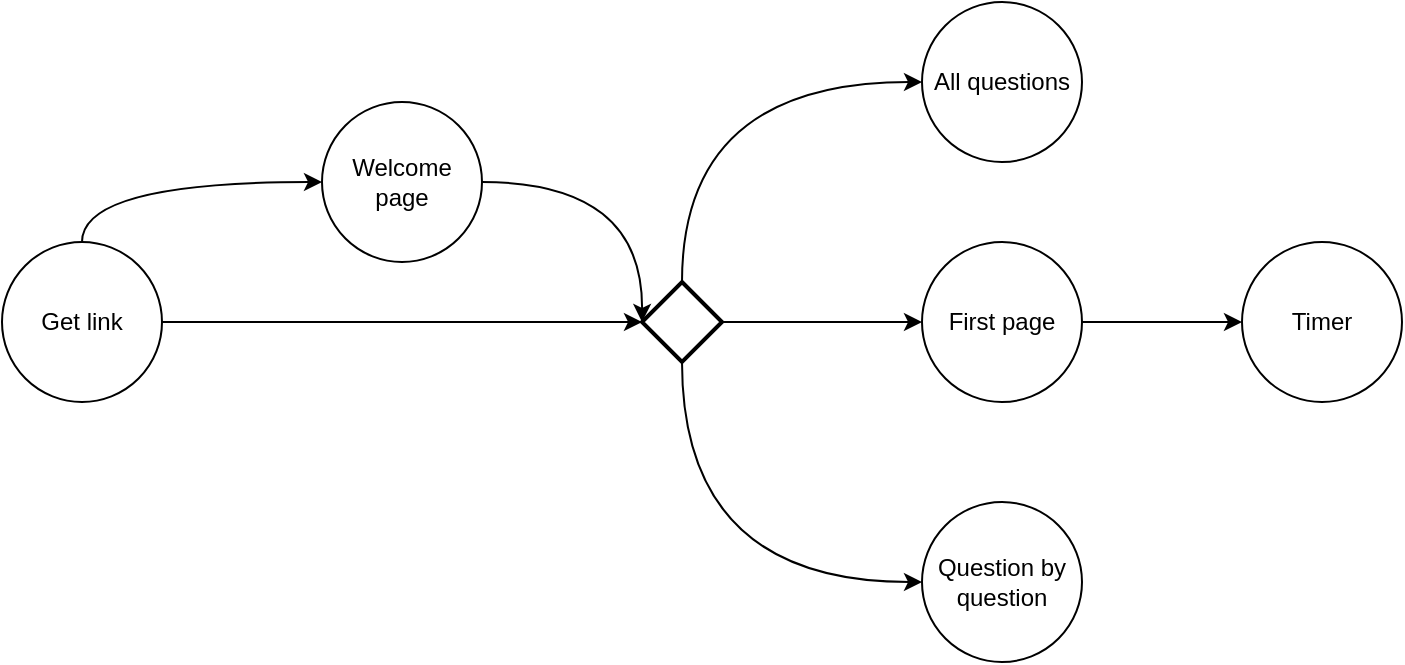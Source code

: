 <mxfile version="14.9.5" type="github">
  <diagram id="C5RBs43oDa-KdzZeNtuy" name="Page-1">
    <mxGraphModel dx="1260" dy="709" grid="1" gridSize="10" guides="1" tooltips="1" connect="1" arrows="1" fold="1" page="1" pageScale="1" pageWidth="827" pageHeight="1169" math="0" shadow="0">
      <root>
        <mxCell id="WIyWlLk6GJQsqaUBKTNV-0" />
        <mxCell id="WIyWlLk6GJQsqaUBKTNV-1" parent="WIyWlLk6GJQsqaUBKTNV-0" />
        <mxCell id="9WyxW3DMqvxe6kb_ES5O-13" value="" style="edgeStyle=orthogonalEdgeStyle;curved=1;orthogonalLoop=1;jettySize=auto;html=1;" edge="1" parent="WIyWlLk6GJQsqaUBKTNV-1" source="9WyxW3DMqvxe6kb_ES5O-1" target="9WyxW3DMqvxe6kb_ES5O-12">
          <mxGeometry relative="1" as="geometry">
            <Array as="points">
              <mxPoint x="50" y="220" />
            </Array>
          </mxGeometry>
        </mxCell>
        <mxCell id="9WyxW3DMqvxe6kb_ES5O-17" value="" style="edgeStyle=orthogonalEdgeStyle;curved=1;orthogonalLoop=1;jettySize=auto;html=1;" edge="1" parent="WIyWlLk6GJQsqaUBKTNV-1" source="9WyxW3DMqvxe6kb_ES5O-1">
          <mxGeometry relative="1" as="geometry">
            <mxPoint x="330" y="290" as="targetPoint" />
          </mxGeometry>
        </mxCell>
        <mxCell id="9WyxW3DMqvxe6kb_ES5O-1" value="Get link" style="ellipse;whiteSpace=wrap;html=1;aspect=fixed;" vertex="1" parent="WIyWlLk6GJQsqaUBKTNV-1">
          <mxGeometry x="10" y="250" width="80" height="80" as="geometry" />
        </mxCell>
        <mxCell id="9WyxW3DMqvxe6kb_ES5O-5" value="" style="edgeStyle=orthogonalEdgeStyle;rounded=0;orthogonalLoop=1;jettySize=auto;html=1;exitX=1;exitY=0.5;exitDx=0;exitDy=0;exitPerimeter=0;" edge="1" parent="WIyWlLk6GJQsqaUBKTNV-1" source="9WyxW3DMqvxe6kb_ES5O-10" target="9WyxW3DMqvxe6kb_ES5O-4">
          <mxGeometry relative="1" as="geometry">
            <mxPoint x="390" y="290" as="sourcePoint" />
          </mxGeometry>
        </mxCell>
        <mxCell id="9WyxW3DMqvxe6kb_ES5O-7" value="" style="edgeStyle=orthogonalEdgeStyle;orthogonalLoop=1;jettySize=auto;html=1;curved=1;exitX=0.5;exitY=0;exitDx=0;exitDy=0;exitPerimeter=0;" edge="1" parent="WIyWlLk6GJQsqaUBKTNV-1" source="9WyxW3DMqvxe6kb_ES5O-10" target="9WyxW3DMqvxe6kb_ES5O-6">
          <mxGeometry relative="1" as="geometry">
            <mxPoint x="350" y="250" as="sourcePoint" />
            <Array as="points">
              <mxPoint x="350" y="170" />
            </Array>
          </mxGeometry>
        </mxCell>
        <mxCell id="9WyxW3DMqvxe6kb_ES5O-9" value="" style="edgeStyle=orthogonalEdgeStyle;curved=1;orthogonalLoop=1;jettySize=auto;html=1;exitX=0.5;exitY=1;exitDx=0;exitDy=0;exitPerimeter=0;" edge="1" parent="WIyWlLk6GJQsqaUBKTNV-1" source="9WyxW3DMqvxe6kb_ES5O-10" target="9WyxW3DMqvxe6kb_ES5O-8">
          <mxGeometry relative="1" as="geometry">
            <mxPoint x="350" y="330" as="sourcePoint" />
            <Array as="points">
              <mxPoint x="350" y="420" />
            </Array>
          </mxGeometry>
        </mxCell>
        <mxCell id="9WyxW3DMqvxe6kb_ES5O-20" value="" style="edgeStyle=orthogonalEdgeStyle;curved=1;orthogonalLoop=1;jettySize=auto;html=1;" edge="1" parent="WIyWlLk6GJQsqaUBKTNV-1" source="9WyxW3DMqvxe6kb_ES5O-4" target="9WyxW3DMqvxe6kb_ES5O-19">
          <mxGeometry relative="1" as="geometry" />
        </mxCell>
        <mxCell id="9WyxW3DMqvxe6kb_ES5O-4" value="First page" style="ellipse;whiteSpace=wrap;html=1;aspect=fixed;" vertex="1" parent="WIyWlLk6GJQsqaUBKTNV-1">
          <mxGeometry x="470" y="250" width="80" height="80" as="geometry" />
        </mxCell>
        <mxCell id="9WyxW3DMqvxe6kb_ES5O-6" value="All questions" style="ellipse;whiteSpace=wrap;html=1;aspect=fixed;" vertex="1" parent="WIyWlLk6GJQsqaUBKTNV-1">
          <mxGeometry x="470" y="130" width="80" height="80" as="geometry" />
        </mxCell>
        <mxCell id="9WyxW3DMqvxe6kb_ES5O-8" value="Question by question" style="ellipse;whiteSpace=wrap;html=1;aspect=fixed;" vertex="1" parent="WIyWlLk6GJQsqaUBKTNV-1">
          <mxGeometry x="470" y="380" width="80" height="80" as="geometry" />
        </mxCell>
        <mxCell id="9WyxW3DMqvxe6kb_ES5O-10" value="" style="strokeWidth=2;html=1;shape=mxgraph.flowchart.decision;whiteSpace=wrap;" vertex="1" parent="WIyWlLk6GJQsqaUBKTNV-1">
          <mxGeometry x="330" y="270" width="40" height="40" as="geometry" />
        </mxCell>
        <mxCell id="9WyxW3DMqvxe6kb_ES5O-15" value="" style="edgeStyle=orthogonalEdgeStyle;curved=1;orthogonalLoop=1;jettySize=auto;html=1;" edge="1" parent="WIyWlLk6GJQsqaUBKTNV-1" source="9WyxW3DMqvxe6kb_ES5O-12">
          <mxGeometry relative="1" as="geometry">
            <mxPoint x="330" y="290" as="targetPoint" />
          </mxGeometry>
        </mxCell>
        <mxCell id="9WyxW3DMqvxe6kb_ES5O-12" value="Welcome page" style="ellipse;whiteSpace=wrap;html=1;aspect=fixed;" vertex="1" parent="WIyWlLk6GJQsqaUBKTNV-1">
          <mxGeometry x="170" y="180" width="80" height="80" as="geometry" />
        </mxCell>
        <mxCell id="9WyxW3DMqvxe6kb_ES5O-19" value="Timer" style="ellipse;whiteSpace=wrap;html=1;aspect=fixed;" vertex="1" parent="WIyWlLk6GJQsqaUBKTNV-1">
          <mxGeometry x="630" y="250" width="80" height="80" as="geometry" />
        </mxCell>
      </root>
    </mxGraphModel>
  </diagram>
</mxfile>
